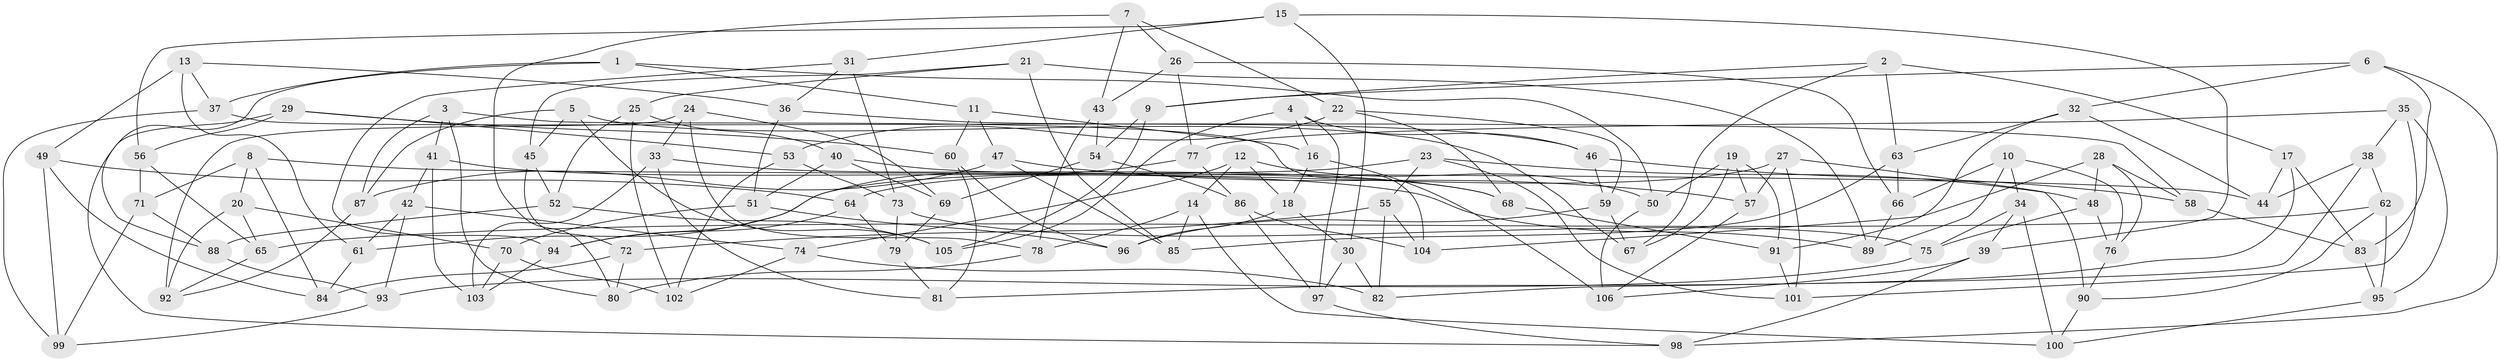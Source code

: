 // Generated by graph-tools (version 1.1) at 2025/11/02/27/25 16:11:45]
// undirected, 106 vertices, 212 edges
graph export_dot {
graph [start="1"]
  node [color=gray90,style=filled];
  1;
  2;
  3;
  4;
  5;
  6;
  7;
  8;
  9;
  10;
  11;
  12;
  13;
  14;
  15;
  16;
  17;
  18;
  19;
  20;
  21;
  22;
  23;
  24;
  25;
  26;
  27;
  28;
  29;
  30;
  31;
  32;
  33;
  34;
  35;
  36;
  37;
  38;
  39;
  40;
  41;
  42;
  43;
  44;
  45;
  46;
  47;
  48;
  49;
  50;
  51;
  52;
  53;
  54;
  55;
  56;
  57;
  58;
  59;
  60;
  61;
  62;
  63;
  64;
  65;
  66;
  67;
  68;
  69;
  70;
  71;
  72;
  73;
  74;
  75;
  76;
  77;
  78;
  79;
  80;
  81;
  82;
  83;
  84;
  85;
  86;
  87;
  88;
  89;
  90;
  91;
  92;
  93;
  94;
  95;
  96;
  97;
  98;
  99;
  100;
  101;
  102;
  103;
  104;
  105;
  106;
  1 -- 50;
  1 -- 37;
  1 -- 11;
  1 -- 88;
  2 -- 67;
  2 -- 63;
  2 -- 9;
  2 -- 17;
  3 -- 80;
  3 -- 104;
  3 -- 87;
  3 -- 41;
  4 -- 16;
  4 -- 105;
  4 -- 46;
  4 -- 97;
  5 -- 45;
  5 -- 87;
  5 -- 105;
  5 -- 67;
  6 -- 98;
  6 -- 9;
  6 -- 83;
  6 -- 32;
  7 -- 22;
  7 -- 43;
  7 -- 26;
  7 -- 80;
  8 -- 71;
  8 -- 20;
  8 -- 84;
  8 -- 44;
  9 -- 105;
  9 -- 54;
  10 -- 76;
  10 -- 34;
  10 -- 89;
  10 -- 66;
  11 -- 47;
  11 -- 16;
  11 -- 60;
  12 -- 18;
  12 -- 14;
  12 -- 50;
  12 -- 74;
  13 -- 36;
  13 -- 37;
  13 -- 49;
  13 -- 61;
  14 -- 100;
  14 -- 78;
  14 -- 85;
  15 -- 56;
  15 -- 39;
  15 -- 31;
  15 -- 30;
  16 -- 18;
  16 -- 106;
  17 -- 83;
  17 -- 44;
  17 -- 81;
  18 -- 96;
  18 -- 30;
  19 -- 91;
  19 -- 50;
  19 -- 57;
  19 -- 67;
  20 -- 65;
  20 -- 70;
  20 -- 92;
  21 -- 89;
  21 -- 85;
  21 -- 25;
  21 -- 45;
  22 -- 59;
  22 -- 68;
  22 -- 53;
  23 -- 61;
  23 -- 55;
  23 -- 101;
  23 -- 48;
  24 -- 69;
  24 -- 33;
  24 -- 92;
  24 -- 78;
  25 -- 40;
  25 -- 102;
  25 -- 52;
  26 -- 77;
  26 -- 43;
  26 -- 66;
  27 -- 101;
  27 -- 57;
  27 -- 64;
  27 -- 90;
  28 -- 58;
  28 -- 48;
  28 -- 104;
  28 -- 76;
  29 -- 56;
  29 -- 60;
  29 -- 98;
  29 -- 53;
  30 -- 82;
  30 -- 97;
  31 -- 73;
  31 -- 94;
  31 -- 36;
  32 -- 44;
  32 -- 63;
  32 -- 91;
  33 -- 81;
  33 -- 103;
  33 -- 68;
  34 -- 100;
  34 -- 39;
  34 -- 75;
  35 -- 77;
  35 -- 95;
  35 -- 101;
  35 -- 38;
  36 -- 51;
  36 -- 46;
  37 -- 58;
  37 -- 99;
  38 -- 82;
  38 -- 62;
  38 -- 44;
  39 -- 98;
  39 -- 106;
  40 -- 51;
  40 -- 68;
  40 -- 69;
  41 -- 89;
  41 -- 42;
  41 -- 103;
  42 -- 93;
  42 -- 74;
  42 -- 61;
  43 -- 54;
  43 -- 78;
  45 -- 72;
  45 -- 52;
  46 -- 59;
  46 -- 58;
  47 -- 57;
  47 -- 85;
  47 -- 87;
  48 -- 75;
  48 -- 76;
  49 -- 84;
  49 -- 64;
  49 -- 99;
  50 -- 106;
  51 -- 70;
  51 -- 96;
  52 -- 105;
  52 -- 88;
  53 -- 102;
  53 -- 73;
  54 -- 86;
  54 -- 69;
  55 -- 82;
  55 -- 104;
  55 -- 72;
  56 -- 65;
  56 -- 71;
  57 -- 106;
  58 -- 83;
  59 -- 67;
  59 -- 96;
  60 -- 96;
  60 -- 81;
  61 -- 84;
  62 -- 95;
  62 -- 65;
  62 -- 90;
  63 -- 85;
  63 -- 66;
  64 -- 79;
  64 -- 94;
  65 -- 92;
  66 -- 89;
  68 -- 91;
  69 -- 79;
  70 -- 102;
  70 -- 103;
  71 -- 88;
  71 -- 99;
  72 -- 84;
  72 -- 80;
  73 -- 79;
  73 -- 75;
  74 -- 102;
  74 -- 82;
  75 -- 93;
  76 -- 90;
  77 -- 94;
  77 -- 86;
  78 -- 80;
  79 -- 81;
  83 -- 95;
  86 -- 97;
  86 -- 104;
  87 -- 92;
  88 -- 93;
  90 -- 100;
  91 -- 101;
  93 -- 99;
  94 -- 103;
  95 -- 100;
  97 -- 98;
}
